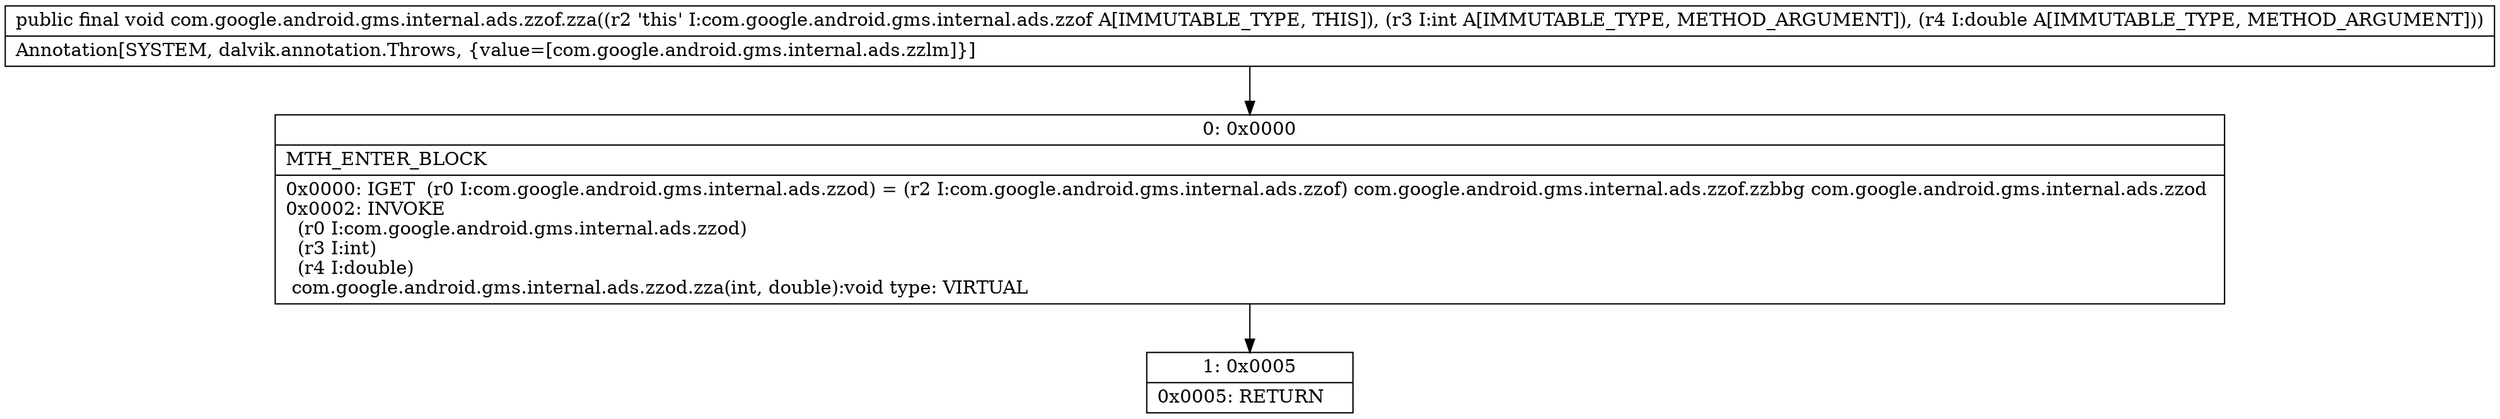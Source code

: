digraph "CFG forcom.google.android.gms.internal.ads.zzof.zza(ID)V" {
Node_0 [shape=record,label="{0\:\ 0x0000|MTH_ENTER_BLOCK\l|0x0000: IGET  (r0 I:com.google.android.gms.internal.ads.zzod) = (r2 I:com.google.android.gms.internal.ads.zzof) com.google.android.gms.internal.ads.zzof.zzbbg com.google.android.gms.internal.ads.zzod \l0x0002: INVOKE  \l  (r0 I:com.google.android.gms.internal.ads.zzod)\l  (r3 I:int)\l  (r4 I:double)\l com.google.android.gms.internal.ads.zzod.zza(int, double):void type: VIRTUAL \l}"];
Node_1 [shape=record,label="{1\:\ 0x0005|0x0005: RETURN   \l}"];
MethodNode[shape=record,label="{public final void com.google.android.gms.internal.ads.zzof.zza((r2 'this' I:com.google.android.gms.internal.ads.zzof A[IMMUTABLE_TYPE, THIS]), (r3 I:int A[IMMUTABLE_TYPE, METHOD_ARGUMENT]), (r4 I:double A[IMMUTABLE_TYPE, METHOD_ARGUMENT]))  | Annotation[SYSTEM, dalvik.annotation.Throws, \{value=[com.google.android.gms.internal.ads.zzlm]\}]\l}"];
MethodNode -> Node_0;
Node_0 -> Node_1;
}

